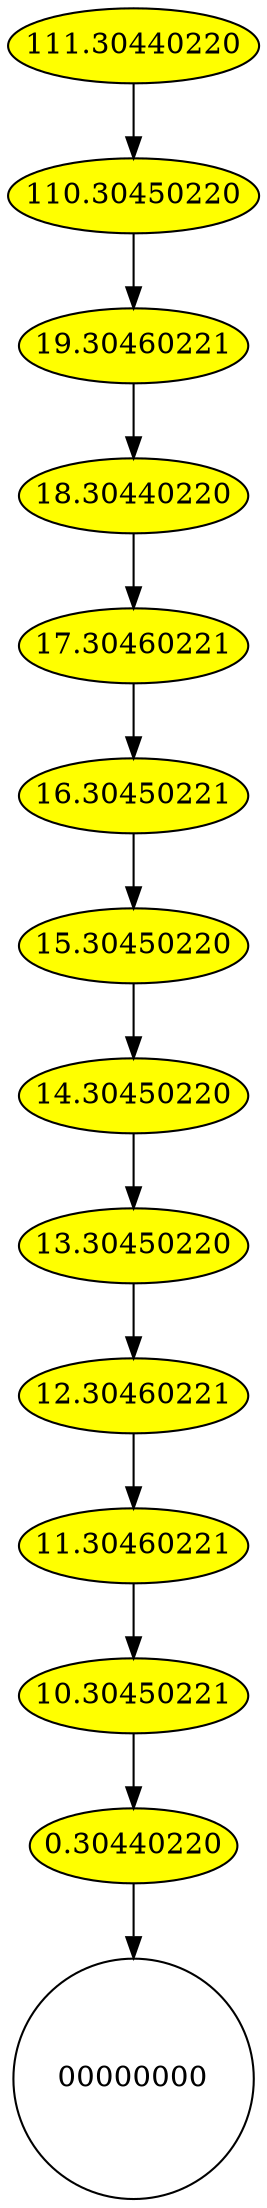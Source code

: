 digraph DAG {
{
 node [style="filled", fillcolor="yellow", fontcolor="black", margin="0.01"]"111.30440220" -> "110.30450220";
"110.30450220" -> "19.30460221";
"19.30460221" -> "18.30440220";
"18.30440220" -> "17.30460221";
"17.30460221" -> "16.30450221";
"16.30450221" -> "15.30450220";
"15.30450220" -> "14.30450220";
"14.30450220" -> "13.30450220";
"13.30450220" -> "12.30460221";
"12.30460221" -> "11.30460221";
"11.30460221" -> "10.30450221";
"10.30450221" -> "0.30440220";
}
"0.30440220" -> "00000000";
"00000000" [fillcolor="red",shape="circle"];
}
